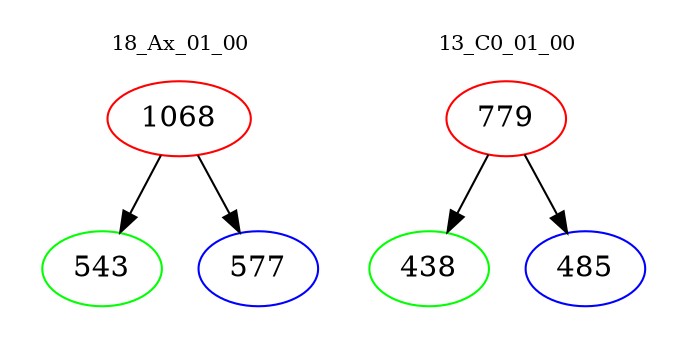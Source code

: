 digraph{
subgraph cluster_0 {
color = white
label = "18_Ax_01_00";
fontsize=10;
T0_1068 [label="1068", color="red"]
T0_1068 -> T0_543 [color="black"]
T0_543 [label="543", color="green"]
T0_1068 -> T0_577 [color="black"]
T0_577 [label="577", color="blue"]
}
subgraph cluster_1 {
color = white
label = "13_C0_01_00";
fontsize=10;
T1_779 [label="779", color="red"]
T1_779 -> T1_438 [color="black"]
T1_438 [label="438", color="green"]
T1_779 -> T1_485 [color="black"]
T1_485 [label="485", color="blue"]
}
}
